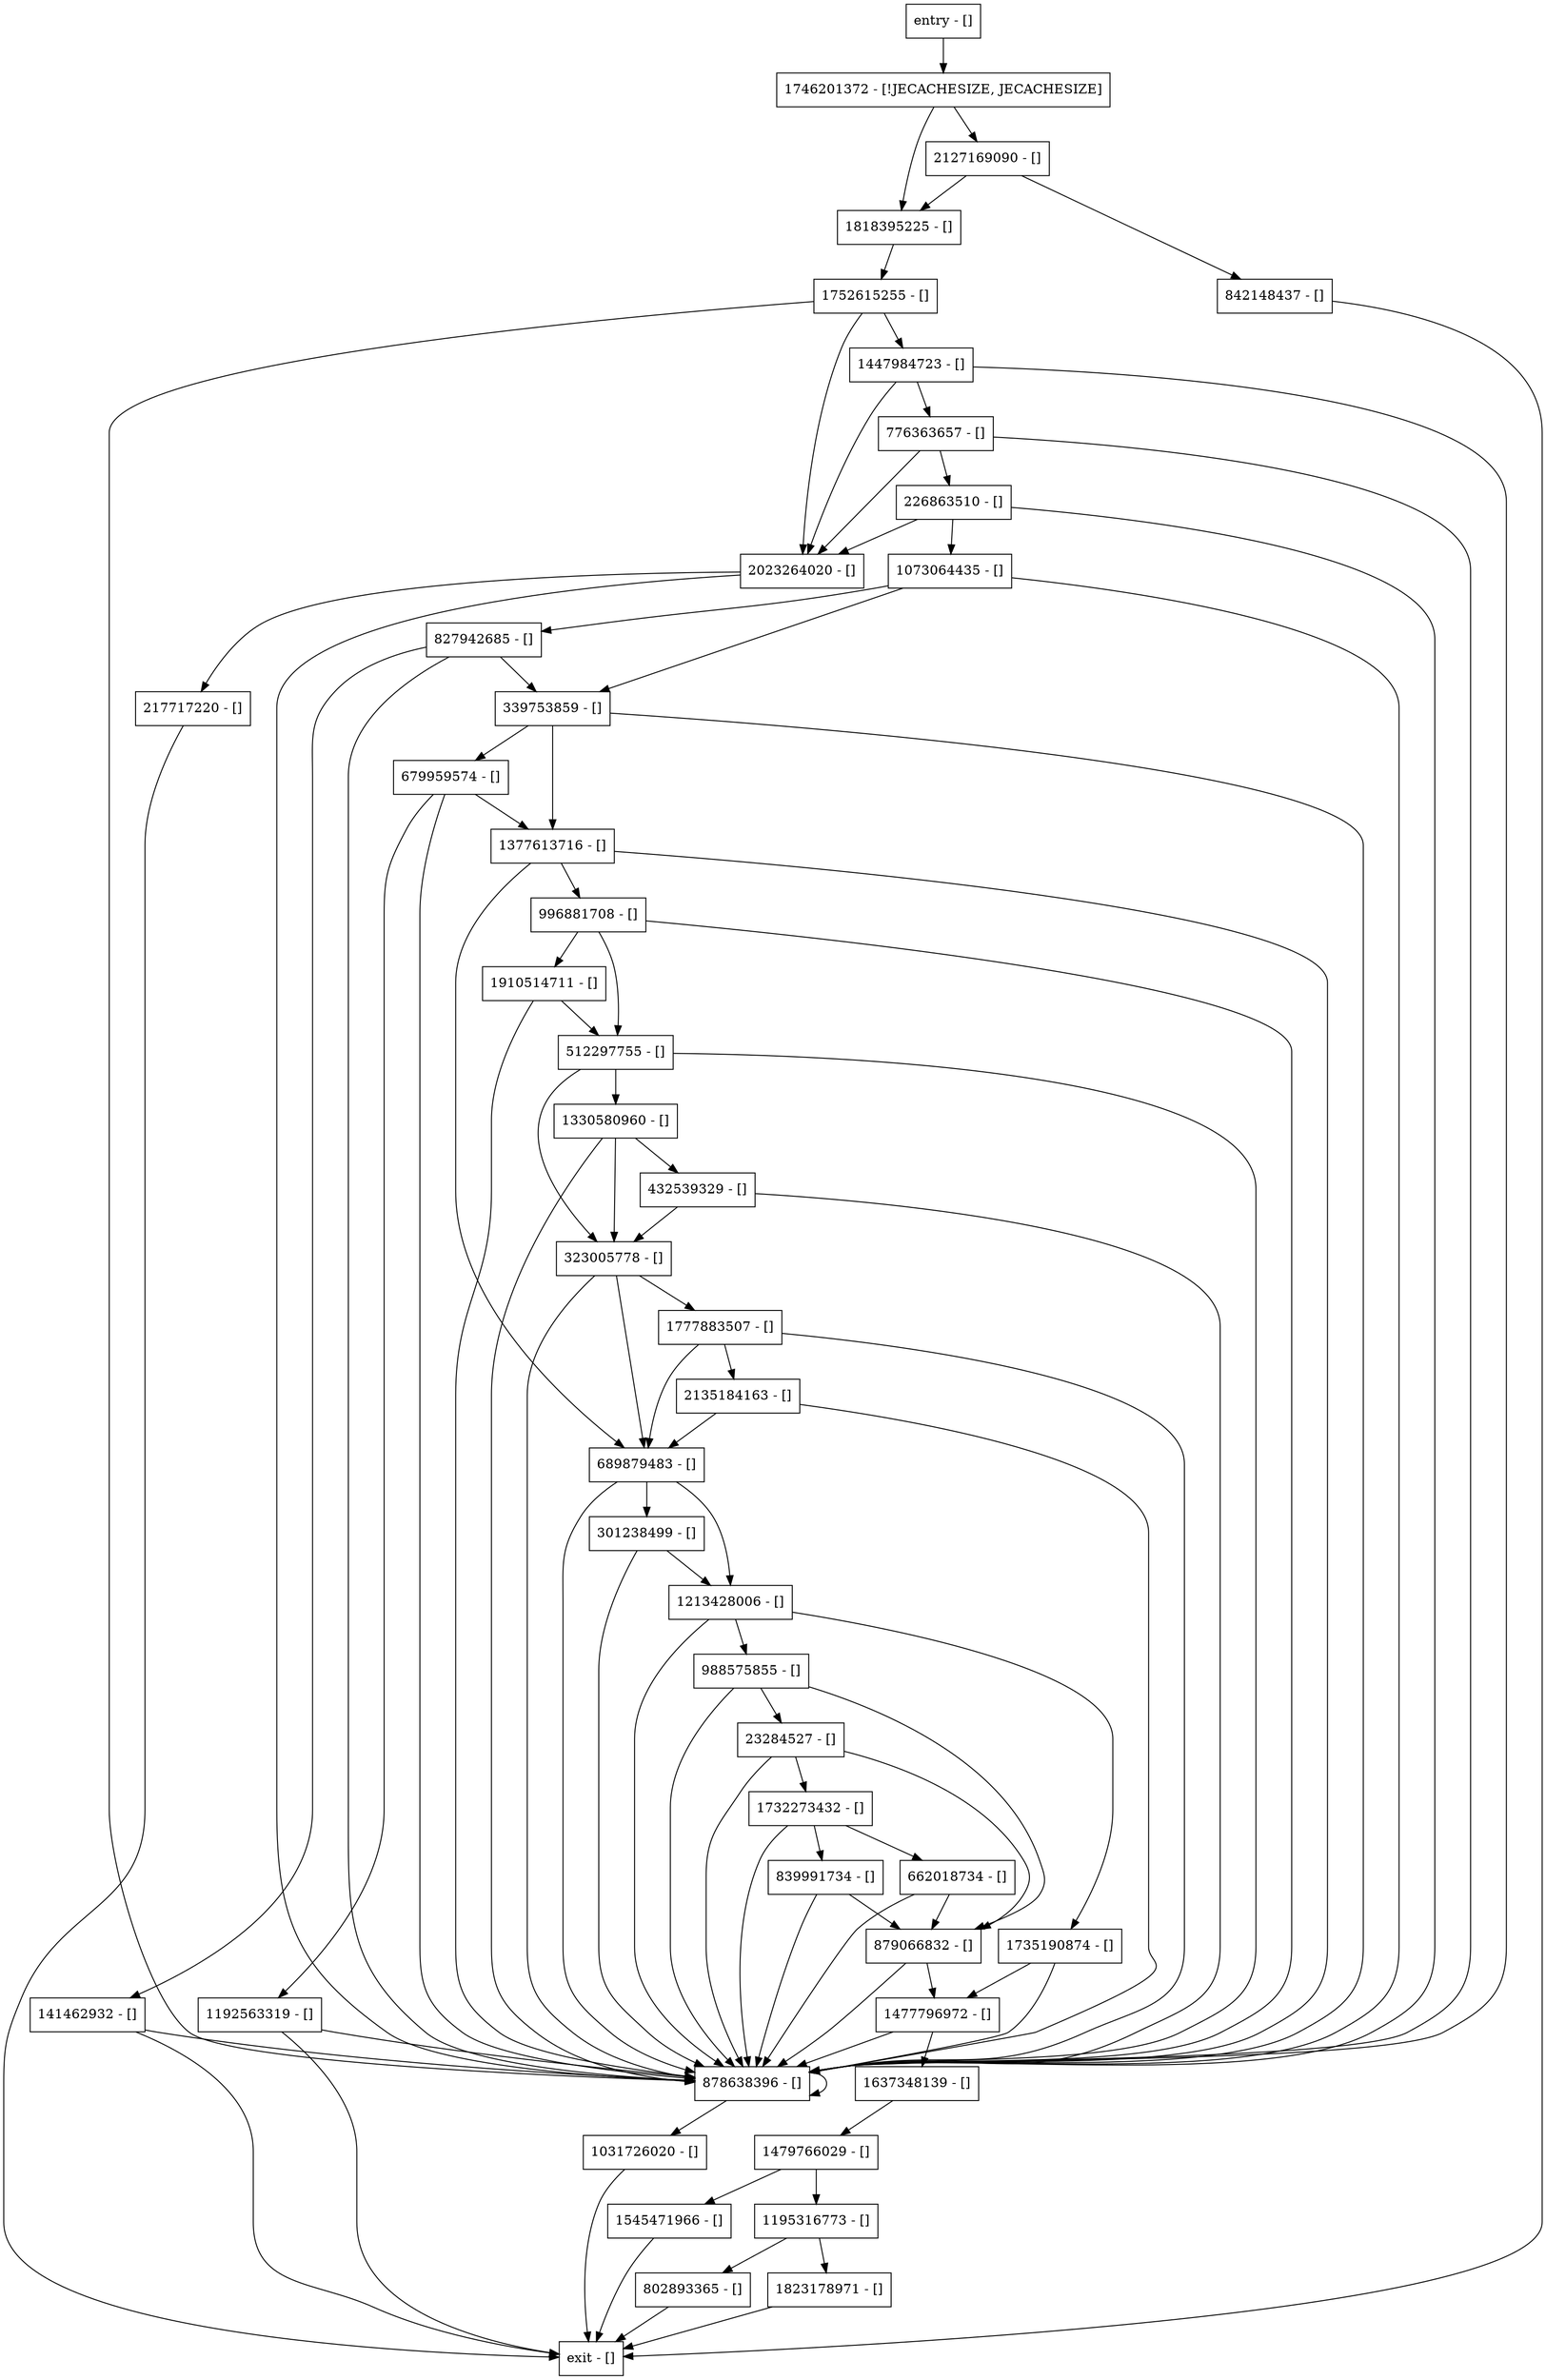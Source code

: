digraph closeInternalWork {
node [shape=record];
2135184163 [label="2135184163 - []"];
776363657 [label="776363657 - []"];
2127169090 [label="2127169090 - []"];
1213428006 [label="1213428006 - []"];
432539329 [label="432539329 - []"];
1637348139 [label="1637348139 - []"];
662018734 [label="662018734 - []"];
1732273432 [label="1732273432 - []"];
1910514711 [label="1910514711 - []"];
839991734 [label="839991734 - []"];
1447984723 [label="1447984723 - []"];
1818395225 [label="1818395225 - []"];
2023264020 [label="2023264020 - []"];
1031726020 [label="1031726020 - []"];
23284527 [label="23284527 - []"];
512297755 [label="512297755 - []"];
879066832 [label="879066832 - []"];
323005778 [label="323005778 - []"];
339753859 [label="339753859 - []"];
217717220 [label="217717220 - []"];
1477796972 [label="1477796972 - []"];
1479766029 [label="1479766029 - []"];
141462932 [label="141462932 - []"];
1192563319 [label="1192563319 - []"];
802893365 [label="802893365 - []"];
689879483 [label="689879483 - []"];
878638396 [label="878638396 - []"];
1545471966 [label="1545471966 - []"];
996881708 [label="996881708 - []"];
679959574 [label="679959574 - []"];
entry [label="entry - []"];
exit [label="exit - []"];
1330580960 [label="1330580960 - []"];
1752615255 [label="1752615255 - []"];
988575855 [label="988575855 - []"];
1735190874 [label="1735190874 - []"];
301238499 [label="301238499 - []"];
1823178971 [label="1823178971 - []"];
1073064435 [label="1073064435 - []"];
842148437 [label="842148437 - []"];
1777883507 [label="1777883507 - []"];
827942685 [label="827942685 - []"];
226863510 [label="226863510 - []"];
1746201372 [label="1746201372 - [!JECACHESIZE, JECACHESIZE]"];
1377613716 [label="1377613716 - []"];
1195316773 [label="1195316773 - []"];
entry;
exit;
2135184163 -> 689879483;
2135184163 -> 878638396;
776363657 -> 2023264020;
776363657 -> 878638396;
776363657 -> 226863510;
2127169090 -> 1818395225;
2127169090 -> 842148437;
1213428006 -> 988575855;
1213428006 -> 1735190874;
1213428006 -> 878638396;
432539329 -> 323005778;
432539329 -> 878638396;
1637348139 -> 1479766029;
662018734 -> 879066832;
662018734 -> 878638396;
1732273432 -> 839991734;
1732273432 -> 662018734;
1732273432 -> 878638396;
1910514711 -> 512297755;
1910514711 -> 878638396;
839991734 -> 879066832;
839991734 -> 878638396;
1447984723 -> 776363657;
1447984723 -> 2023264020;
1447984723 -> 878638396;
1818395225 -> 1752615255;
2023264020 -> 878638396;
2023264020 -> 217717220;
1031726020 -> exit;
23284527 -> 879066832;
23284527 -> 878638396;
23284527 -> 1732273432;
512297755 -> 1330580960;
512297755 -> 323005778;
512297755 -> 878638396;
879066832 -> 1477796972;
879066832 -> 878638396;
323005778 -> 689879483;
323005778 -> 1777883507;
323005778 -> 878638396;
339753859 -> 679959574;
339753859 -> 878638396;
339753859 -> 1377613716;
217717220 -> exit;
1477796972 -> 1637348139;
1477796972 -> 878638396;
1479766029 -> 1545471966;
1479766029 -> 1195316773;
141462932 -> exit;
141462932 -> 878638396;
1192563319 -> exit;
1192563319 -> 878638396;
802893365 -> exit;
689879483 -> 1213428006;
689879483 -> 301238499;
689879483 -> 878638396;
878638396 -> 1031726020;
878638396 -> 878638396;
1545471966 -> exit;
996881708 -> 512297755;
996881708 -> 878638396;
996881708 -> 1910514711;
679959574 -> 1192563319;
679959574 -> 878638396;
679959574 -> 1377613716;
entry -> 1746201372;
1330580960 -> 432539329;
1330580960 -> 323005778;
1330580960 -> 878638396;
1752615255 -> 1447984723;
1752615255 -> 2023264020;
1752615255 -> 878638396;
988575855 -> 23284527;
988575855 -> 879066832;
988575855 -> 878638396;
1735190874 -> 1477796972;
1735190874 -> 878638396;
301238499 -> 1213428006;
301238499 -> 878638396;
1823178971 -> exit;
1073064435 -> 878638396;
1073064435 -> 827942685;
1073064435 -> 339753859;
842148437 -> exit;
1777883507 -> 2135184163;
1777883507 -> 689879483;
1777883507 -> 878638396;
827942685 -> 141462932;
827942685 -> 878638396;
827942685 -> 339753859;
226863510 -> 2023264020;
226863510 -> 1073064435;
226863510 -> 878638396;
1746201372 -> 2127169090;
1746201372 -> 1818395225;
1377613716 -> 689879483;
1377613716 -> 878638396;
1377613716 -> 996881708;
1195316773 -> 1823178971;
1195316773 -> 802893365;
}
